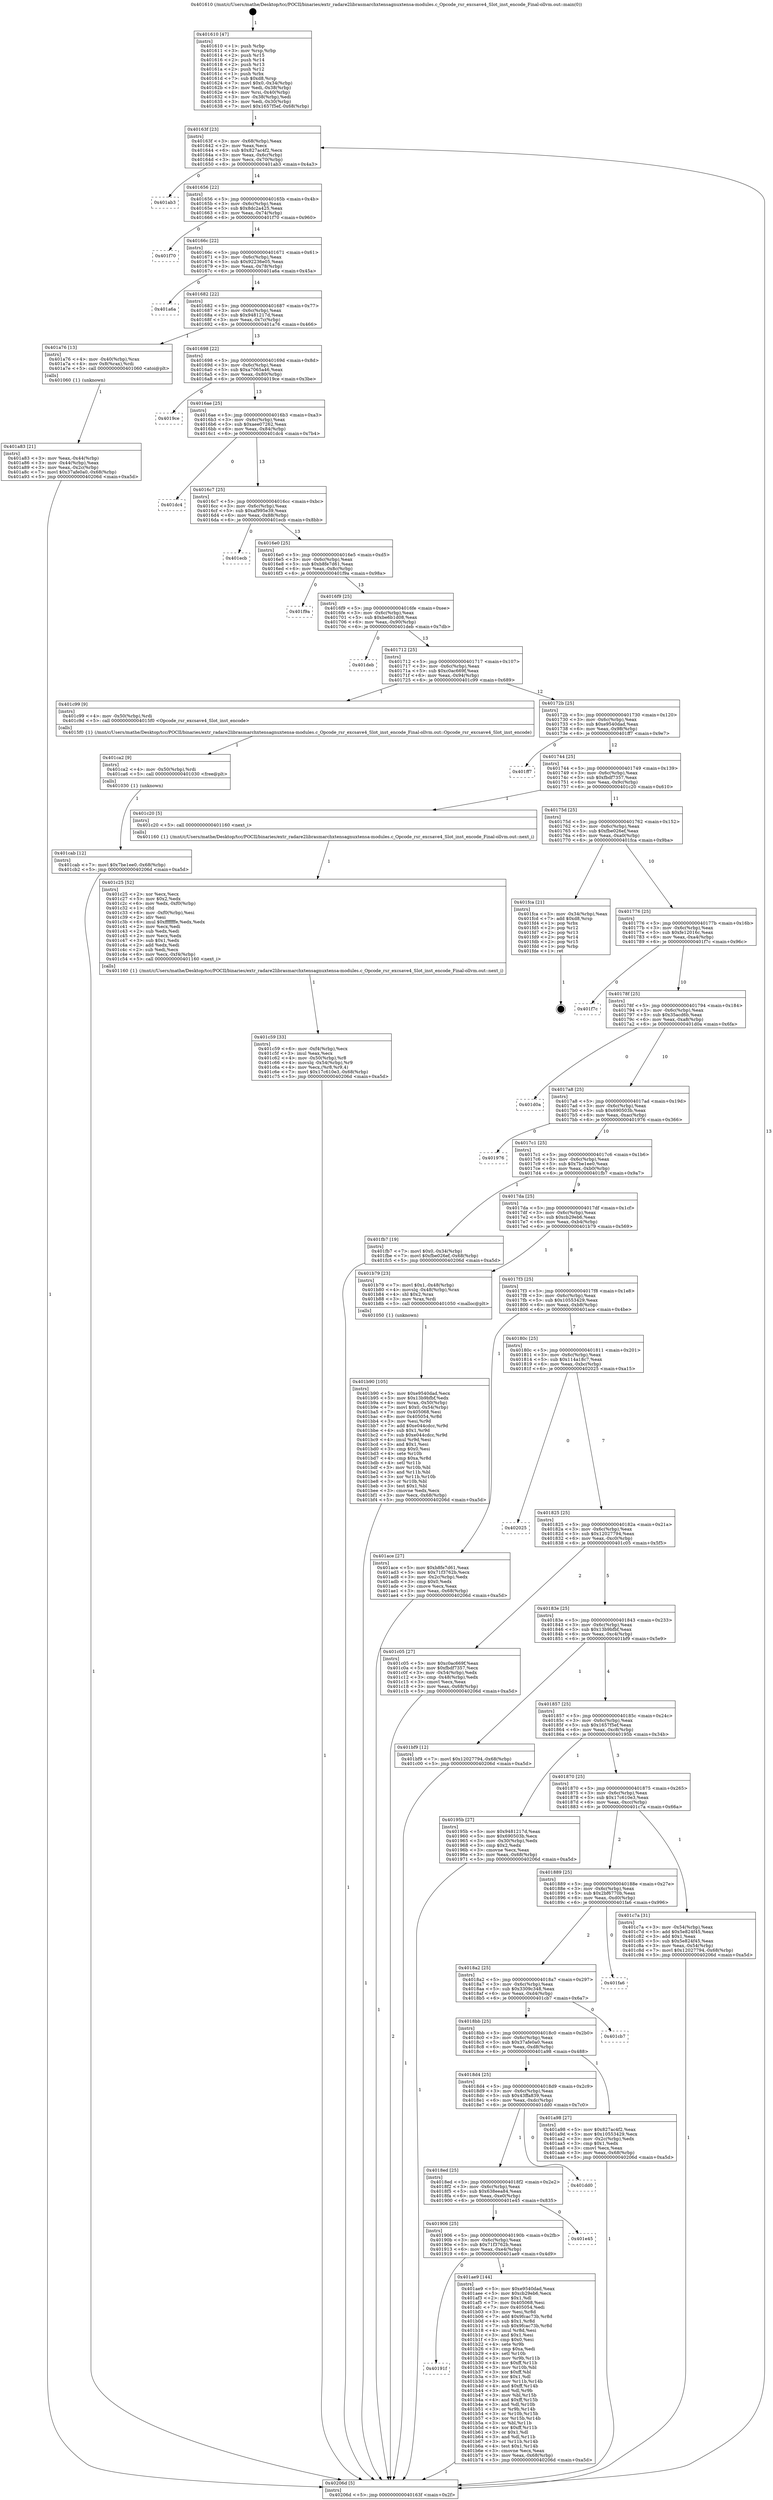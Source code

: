 digraph "0x401610" {
  label = "0x401610 (/mnt/c/Users/mathe/Desktop/tcc/POCII/binaries/extr_radare2librasmarchxtensagnuxtensa-modules.c_Opcode_rsr_excsave4_Slot_inst_encode_Final-ollvm.out::main(0))"
  labelloc = "t"
  node[shape=record]

  Entry [label="",width=0.3,height=0.3,shape=circle,fillcolor=black,style=filled]
  "0x40163f" [label="{
     0x40163f [23]\l
     | [instrs]\l
     &nbsp;&nbsp;0x40163f \<+3\>: mov -0x68(%rbp),%eax\l
     &nbsp;&nbsp;0x401642 \<+2\>: mov %eax,%ecx\l
     &nbsp;&nbsp;0x401644 \<+6\>: sub $0x827ac4f2,%ecx\l
     &nbsp;&nbsp;0x40164a \<+3\>: mov %eax,-0x6c(%rbp)\l
     &nbsp;&nbsp;0x40164d \<+3\>: mov %ecx,-0x70(%rbp)\l
     &nbsp;&nbsp;0x401650 \<+6\>: je 0000000000401ab3 \<main+0x4a3\>\l
  }"]
  "0x401ab3" [label="{
     0x401ab3\l
  }", style=dashed]
  "0x401656" [label="{
     0x401656 [22]\l
     | [instrs]\l
     &nbsp;&nbsp;0x401656 \<+5\>: jmp 000000000040165b \<main+0x4b\>\l
     &nbsp;&nbsp;0x40165b \<+3\>: mov -0x6c(%rbp),%eax\l
     &nbsp;&nbsp;0x40165e \<+5\>: sub $0x8dc2a425,%eax\l
     &nbsp;&nbsp;0x401663 \<+3\>: mov %eax,-0x74(%rbp)\l
     &nbsp;&nbsp;0x401666 \<+6\>: je 0000000000401f70 \<main+0x960\>\l
  }"]
  Exit [label="",width=0.3,height=0.3,shape=circle,fillcolor=black,style=filled,peripheries=2]
  "0x401f70" [label="{
     0x401f70\l
  }", style=dashed]
  "0x40166c" [label="{
     0x40166c [22]\l
     | [instrs]\l
     &nbsp;&nbsp;0x40166c \<+5\>: jmp 0000000000401671 \<main+0x61\>\l
     &nbsp;&nbsp;0x401671 \<+3\>: mov -0x6c(%rbp),%eax\l
     &nbsp;&nbsp;0x401674 \<+5\>: sub $0x92236e05,%eax\l
     &nbsp;&nbsp;0x401679 \<+3\>: mov %eax,-0x78(%rbp)\l
     &nbsp;&nbsp;0x40167c \<+6\>: je 0000000000401a6a \<main+0x45a\>\l
  }"]
  "0x401cab" [label="{
     0x401cab [12]\l
     | [instrs]\l
     &nbsp;&nbsp;0x401cab \<+7\>: movl $0x7be1ee0,-0x68(%rbp)\l
     &nbsp;&nbsp;0x401cb2 \<+5\>: jmp 000000000040206d \<main+0xa5d\>\l
  }"]
  "0x401a6a" [label="{
     0x401a6a\l
  }", style=dashed]
  "0x401682" [label="{
     0x401682 [22]\l
     | [instrs]\l
     &nbsp;&nbsp;0x401682 \<+5\>: jmp 0000000000401687 \<main+0x77\>\l
     &nbsp;&nbsp;0x401687 \<+3\>: mov -0x6c(%rbp),%eax\l
     &nbsp;&nbsp;0x40168a \<+5\>: sub $0x9481217d,%eax\l
     &nbsp;&nbsp;0x40168f \<+3\>: mov %eax,-0x7c(%rbp)\l
     &nbsp;&nbsp;0x401692 \<+6\>: je 0000000000401a76 \<main+0x466\>\l
  }"]
  "0x401ca2" [label="{
     0x401ca2 [9]\l
     | [instrs]\l
     &nbsp;&nbsp;0x401ca2 \<+4\>: mov -0x50(%rbp),%rdi\l
     &nbsp;&nbsp;0x401ca6 \<+5\>: call 0000000000401030 \<free@plt\>\l
     | [calls]\l
     &nbsp;&nbsp;0x401030 \{1\} (unknown)\l
  }"]
  "0x401a76" [label="{
     0x401a76 [13]\l
     | [instrs]\l
     &nbsp;&nbsp;0x401a76 \<+4\>: mov -0x40(%rbp),%rax\l
     &nbsp;&nbsp;0x401a7a \<+4\>: mov 0x8(%rax),%rdi\l
     &nbsp;&nbsp;0x401a7e \<+5\>: call 0000000000401060 \<atoi@plt\>\l
     | [calls]\l
     &nbsp;&nbsp;0x401060 \{1\} (unknown)\l
  }"]
  "0x401698" [label="{
     0x401698 [22]\l
     | [instrs]\l
     &nbsp;&nbsp;0x401698 \<+5\>: jmp 000000000040169d \<main+0x8d\>\l
     &nbsp;&nbsp;0x40169d \<+3\>: mov -0x6c(%rbp),%eax\l
     &nbsp;&nbsp;0x4016a0 \<+5\>: sub $0xa7065a46,%eax\l
     &nbsp;&nbsp;0x4016a5 \<+3\>: mov %eax,-0x80(%rbp)\l
     &nbsp;&nbsp;0x4016a8 \<+6\>: je 00000000004019ce \<main+0x3be\>\l
  }"]
  "0x401c59" [label="{
     0x401c59 [33]\l
     | [instrs]\l
     &nbsp;&nbsp;0x401c59 \<+6\>: mov -0xf4(%rbp),%ecx\l
     &nbsp;&nbsp;0x401c5f \<+3\>: imul %eax,%ecx\l
     &nbsp;&nbsp;0x401c62 \<+4\>: mov -0x50(%rbp),%r8\l
     &nbsp;&nbsp;0x401c66 \<+4\>: movslq -0x54(%rbp),%r9\l
     &nbsp;&nbsp;0x401c6a \<+4\>: mov %ecx,(%r8,%r9,4)\l
     &nbsp;&nbsp;0x401c6e \<+7\>: movl $0x17c610e3,-0x68(%rbp)\l
     &nbsp;&nbsp;0x401c75 \<+5\>: jmp 000000000040206d \<main+0xa5d\>\l
  }"]
  "0x4019ce" [label="{
     0x4019ce\l
  }", style=dashed]
  "0x4016ae" [label="{
     0x4016ae [25]\l
     | [instrs]\l
     &nbsp;&nbsp;0x4016ae \<+5\>: jmp 00000000004016b3 \<main+0xa3\>\l
     &nbsp;&nbsp;0x4016b3 \<+3\>: mov -0x6c(%rbp),%eax\l
     &nbsp;&nbsp;0x4016b6 \<+5\>: sub $0xaee07262,%eax\l
     &nbsp;&nbsp;0x4016bb \<+6\>: mov %eax,-0x84(%rbp)\l
     &nbsp;&nbsp;0x4016c1 \<+6\>: je 0000000000401dc4 \<main+0x7b4\>\l
  }"]
  "0x401c25" [label="{
     0x401c25 [52]\l
     | [instrs]\l
     &nbsp;&nbsp;0x401c25 \<+2\>: xor %ecx,%ecx\l
     &nbsp;&nbsp;0x401c27 \<+5\>: mov $0x2,%edx\l
     &nbsp;&nbsp;0x401c2c \<+6\>: mov %edx,-0xf0(%rbp)\l
     &nbsp;&nbsp;0x401c32 \<+1\>: cltd\l
     &nbsp;&nbsp;0x401c33 \<+6\>: mov -0xf0(%rbp),%esi\l
     &nbsp;&nbsp;0x401c39 \<+2\>: idiv %esi\l
     &nbsp;&nbsp;0x401c3b \<+6\>: imul $0xfffffffe,%edx,%edx\l
     &nbsp;&nbsp;0x401c41 \<+2\>: mov %ecx,%edi\l
     &nbsp;&nbsp;0x401c43 \<+2\>: sub %edx,%edi\l
     &nbsp;&nbsp;0x401c45 \<+2\>: mov %ecx,%edx\l
     &nbsp;&nbsp;0x401c47 \<+3\>: sub $0x1,%edx\l
     &nbsp;&nbsp;0x401c4a \<+2\>: add %edx,%edi\l
     &nbsp;&nbsp;0x401c4c \<+2\>: sub %edi,%ecx\l
     &nbsp;&nbsp;0x401c4e \<+6\>: mov %ecx,-0xf4(%rbp)\l
     &nbsp;&nbsp;0x401c54 \<+5\>: call 0000000000401160 \<next_i\>\l
     | [calls]\l
     &nbsp;&nbsp;0x401160 \{1\} (/mnt/c/Users/mathe/Desktop/tcc/POCII/binaries/extr_radare2librasmarchxtensagnuxtensa-modules.c_Opcode_rsr_excsave4_Slot_inst_encode_Final-ollvm.out::next_i)\l
  }"]
  "0x401dc4" [label="{
     0x401dc4\l
  }", style=dashed]
  "0x4016c7" [label="{
     0x4016c7 [25]\l
     | [instrs]\l
     &nbsp;&nbsp;0x4016c7 \<+5\>: jmp 00000000004016cc \<main+0xbc\>\l
     &nbsp;&nbsp;0x4016cc \<+3\>: mov -0x6c(%rbp),%eax\l
     &nbsp;&nbsp;0x4016cf \<+5\>: sub $0xaf995e39,%eax\l
     &nbsp;&nbsp;0x4016d4 \<+6\>: mov %eax,-0x88(%rbp)\l
     &nbsp;&nbsp;0x4016da \<+6\>: je 0000000000401ecb \<main+0x8bb\>\l
  }"]
  "0x401b90" [label="{
     0x401b90 [105]\l
     | [instrs]\l
     &nbsp;&nbsp;0x401b90 \<+5\>: mov $0xe9540dad,%ecx\l
     &nbsp;&nbsp;0x401b95 \<+5\>: mov $0x13b9bfbf,%edx\l
     &nbsp;&nbsp;0x401b9a \<+4\>: mov %rax,-0x50(%rbp)\l
     &nbsp;&nbsp;0x401b9e \<+7\>: movl $0x0,-0x54(%rbp)\l
     &nbsp;&nbsp;0x401ba5 \<+7\>: mov 0x405068,%esi\l
     &nbsp;&nbsp;0x401bac \<+8\>: mov 0x405054,%r8d\l
     &nbsp;&nbsp;0x401bb4 \<+3\>: mov %esi,%r9d\l
     &nbsp;&nbsp;0x401bb7 \<+7\>: add $0xe044cdcc,%r9d\l
     &nbsp;&nbsp;0x401bbe \<+4\>: sub $0x1,%r9d\l
     &nbsp;&nbsp;0x401bc2 \<+7\>: sub $0xe044cdcc,%r9d\l
     &nbsp;&nbsp;0x401bc9 \<+4\>: imul %r9d,%esi\l
     &nbsp;&nbsp;0x401bcd \<+3\>: and $0x1,%esi\l
     &nbsp;&nbsp;0x401bd0 \<+3\>: cmp $0x0,%esi\l
     &nbsp;&nbsp;0x401bd3 \<+4\>: sete %r10b\l
     &nbsp;&nbsp;0x401bd7 \<+4\>: cmp $0xa,%r8d\l
     &nbsp;&nbsp;0x401bdb \<+4\>: setl %r11b\l
     &nbsp;&nbsp;0x401bdf \<+3\>: mov %r10b,%bl\l
     &nbsp;&nbsp;0x401be2 \<+3\>: and %r11b,%bl\l
     &nbsp;&nbsp;0x401be5 \<+3\>: xor %r11b,%r10b\l
     &nbsp;&nbsp;0x401be8 \<+3\>: or %r10b,%bl\l
     &nbsp;&nbsp;0x401beb \<+3\>: test $0x1,%bl\l
     &nbsp;&nbsp;0x401bee \<+3\>: cmovne %edx,%ecx\l
     &nbsp;&nbsp;0x401bf1 \<+3\>: mov %ecx,-0x68(%rbp)\l
     &nbsp;&nbsp;0x401bf4 \<+5\>: jmp 000000000040206d \<main+0xa5d\>\l
  }"]
  "0x401ecb" [label="{
     0x401ecb\l
  }", style=dashed]
  "0x4016e0" [label="{
     0x4016e0 [25]\l
     | [instrs]\l
     &nbsp;&nbsp;0x4016e0 \<+5\>: jmp 00000000004016e5 \<main+0xd5\>\l
     &nbsp;&nbsp;0x4016e5 \<+3\>: mov -0x6c(%rbp),%eax\l
     &nbsp;&nbsp;0x4016e8 \<+5\>: sub $0xb8fe7d61,%eax\l
     &nbsp;&nbsp;0x4016ed \<+6\>: mov %eax,-0x8c(%rbp)\l
     &nbsp;&nbsp;0x4016f3 \<+6\>: je 0000000000401f9a \<main+0x98a\>\l
  }"]
  "0x40191f" [label="{
     0x40191f\l
  }", style=dashed]
  "0x401f9a" [label="{
     0x401f9a\l
  }", style=dashed]
  "0x4016f9" [label="{
     0x4016f9 [25]\l
     | [instrs]\l
     &nbsp;&nbsp;0x4016f9 \<+5\>: jmp 00000000004016fe \<main+0xee\>\l
     &nbsp;&nbsp;0x4016fe \<+3\>: mov -0x6c(%rbp),%eax\l
     &nbsp;&nbsp;0x401701 \<+5\>: sub $0xbe6b1d08,%eax\l
     &nbsp;&nbsp;0x401706 \<+6\>: mov %eax,-0x90(%rbp)\l
     &nbsp;&nbsp;0x40170c \<+6\>: je 0000000000401deb \<main+0x7db\>\l
  }"]
  "0x401ae9" [label="{
     0x401ae9 [144]\l
     | [instrs]\l
     &nbsp;&nbsp;0x401ae9 \<+5\>: mov $0xe9540dad,%eax\l
     &nbsp;&nbsp;0x401aee \<+5\>: mov $0xcb29eb6,%ecx\l
     &nbsp;&nbsp;0x401af3 \<+2\>: mov $0x1,%dl\l
     &nbsp;&nbsp;0x401af5 \<+7\>: mov 0x405068,%esi\l
     &nbsp;&nbsp;0x401afc \<+7\>: mov 0x405054,%edi\l
     &nbsp;&nbsp;0x401b03 \<+3\>: mov %esi,%r8d\l
     &nbsp;&nbsp;0x401b06 \<+7\>: add $0x9fcac73b,%r8d\l
     &nbsp;&nbsp;0x401b0d \<+4\>: sub $0x1,%r8d\l
     &nbsp;&nbsp;0x401b11 \<+7\>: sub $0x9fcac73b,%r8d\l
     &nbsp;&nbsp;0x401b18 \<+4\>: imul %r8d,%esi\l
     &nbsp;&nbsp;0x401b1c \<+3\>: and $0x1,%esi\l
     &nbsp;&nbsp;0x401b1f \<+3\>: cmp $0x0,%esi\l
     &nbsp;&nbsp;0x401b22 \<+4\>: sete %r9b\l
     &nbsp;&nbsp;0x401b26 \<+3\>: cmp $0xa,%edi\l
     &nbsp;&nbsp;0x401b29 \<+4\>: setl %r10b\l
     &nbsp;&nbsp;0x401b2d \<+3\>: mov %r9b,%r11b\l
     &nbsp;&nbsp;0x401b30 \<+4\>: xor $0xff,%r11b\l
     &nbsp;&nbsp;0x401b34 \<+3\>: mov %r10b,%bl\l
     &nbsp;&nbsp;0x401b37 \<+3\>: xor $0xff,%bl\l
     &nbsp;&nbsp;0x401b3a \<+3\>: xor $0x1,%dl\l
     &nbsp;&nbsp;0x401b3d \<+3\>: mov %r11b,%r14b\l
     &nbsp;&nbsp;0x401b40 \<+4\>: and $0xff,%r14b\l
     &nbsp;&nbsp;0x401b44 \<+3\>: and %dl,%r9b\l
     &nbsp;&nbsp;0x401b47 \<+3\>: mov %bl,%r15b\l
     &nbsp;&nbsp;0x401b4a \<+4\>: and $0xff,%r15b\l
     &nbsp;&nbsp;0x401b4e \<+3\>: and %dl,%r10b\l
     &nbsp;&nbsp;0x401b51 \<+3\>: or %r9b,%r14b\l
     &nbsp;&nbsp;0x401b54 \<+3\>: or %r10b,%r15b\l
     &nbsp;&nbsp;0x401b57 \<+3\>: xor %r15b,%r14b\l
     &nbsp;&nbsp;0x401b5a \<+3\>: or %bl,%r11b\l
     &nbsp;&nbsp;0x401b5d \<+4\>: xor $0xff,%r11b\l
     &nbsp;&nbsp;0x401b61 \<+3\>: or $0x1,%dl\l
     &nbsp;&nbsp;0x401b64 \<+3\>: and %dl,%r11b\l
     &nbsp;&nbsp;0x401b67 \<+3\>: or %r11b,%r14b\l
     &nbsp;&nbsp;0x401b6a \<+4\>: test $0x1,%r14b\l
     &nbsp;&nbsp;0x401b6e \<+3\>: cmovne %ecx,%eax\l
     &nbsp;&nbsp;0x401b71 \<+3\>: mov %eax,-0x68(%rbp)\l
     &nbsp;&nbsp;0x401b74 \<+5\>: jmp 000000000040206d \<main+0xa5d\>\l
  }"]
  "0x401deb" [label="{
     0x401deb\l
  }", style=dashed]
  "0x401712" [label="{
     0x401712 [25]\l
     | [instrs]\l
     &nbsp;&nbsp;0x401712 \<+5\>: jmp 0000000000401717 \<main+0x107\>\l
     &nbsp;&nbsp;0x401717 \<+3\>: mov -0x6c(%rbp),%eax\l
     &nbsp;&nbsp;0x40171a \<+5\>: sub $0xc0ac669f,%eax\l
     &nbsp;&nbsp;0x40171f \<+6\>: mov %eax,-0x94(%rbp)\l
     &nbsp;&nbsp;0x401725 \<+6\>: je 0000000000401c99 \<main+0x689\>\l
  }"]
  "0x401906" [label="{
     0x401906 [25]\l
     | [instrs]\l
     &nbsp;&nbsp;0x401906 \<+5\>: jmp 000000000040190b \<main+0x2fb\>\l
     &nbsp;&nbsp;0x40190b \<+3\>: mov -0x6c(%rbp),%eax\l
     &nbsp;&nbsp;0x40190e \<+5\>: sub $0x71f3762b,%eax\l
     &nbsp;&nbsp;0x401913 \<+6\>: mov %eax,-0xe4(%rbp)\l
     &nbsp;&nbsp;0x401919 \<+6\>: je 0000000000401ae9 \<main+0x4d9\>\l
  }"]
  "0x401c99" [label="{
     0x401c99 [9]\l
     | [instrs]\l
     &nbsp;&nbsp;0x401c99 \<+4\>: mov -0x50(%rbp),%rdi\l
     &nbsp;&nbsp;0x401c9d \<+5\>: call 00000000004015f0 \<Opcode_rsr_excsave4_Slot_inst_encode\>\l
     | [calls]\l
     &nbsp;&nbsp;0x4015f0 \{1\} (/mnt/c/Users/mathe/Desktop/tcc/POCII/binaries/extr_radare2librasmarchxtensagnuxtensa-modules.c_Opcode_rsr_excsave4_Slot_inst_encode_Final-ollvm.out::Opcode_rsr_excsave4_Slot_inst_encode)\l
  }"]
  "0x40172b" [label="{
     0x40172b [25]\l
     | [instrs]\l
     &nbsp;&nbsp;0x40172b \<+5\>: jmp 0000000000401730 \<main+0x120\>\l
     &nbsp;&nbsp;0x401730 \<+3\>: mov -0x6c(%rbp),%eax\l
     &nbsp;&nbsp;0x401733 \<+5\>: sub $0xe9540dad,%eax\l
     &nbsp;&nbsp;0x401738 \<+6\>: mov %eax,-0x98(%rbp)\l
     &nbsp;&nbsp;0x40173e \<+6\>: je 0000000000401ff7 \<main+0x9e7\>\l
  }"]
  "0x401e45" [label="{
     0x401e45\l
  }", style=dashed]
  "0x401ff7" [label="{
     0x401ff7\l
  }", style=dashed]
  "0x401744" [label="{
     0x401744 [25]\l
     | [instrs]\l
     &nbsp;&nbsp;0x401744 \<+5\>: jmp 0000000000401749 \<main+0x139\>\l
     &nbsp;&nbsp;0x401749 \<+3\>: mov -0x6c(%rbp),%eax\l
     &nbsp;&nbsp;0x40174c \<+5\>: sub $0xfbdf7357,%eax\l
     &nbsp;&nbsp;0x401751 \<+6\>: mov %eax,-0x9c(%rbp)\l
     &nbsp;&nbsp;0x401757 \<+6\>: je 0000000000401c20 \<main+0x610\>\l
  }"]
  "0x4018ed" [label="{
     0x4018ed [25]\l
     | [instrs]\l
     &nbsp;&nbsp;0x4018ed \<+5\>: jmp 00000000004018f2 \<main+0x2e2\>\l
     &nbsp;&nbsp;0x4018f2 \<+3\>: mov -0x6c(%rbp),%eax\l
     &nbsp;&nbsp;0x4018f5 \<+5\>: sub $0x638eea84,%eax\l
     &nbsp;&nbsp;0x4018fa \<+6\>: mov %eax,-0xe0(%rbp)\l
     &nbsp;&nbsp;0x401900 \<+6\>: je 0000000000401e45 \<main+0x835\>\l
  }"]
  "0x401c20" [label="{
     0x401c20 [5]\l
     | [instrs]\l
     &nbsp;&nbsp;0x401c20 \<+5\>: call 0000000000401160 \<next_i\>\l
     | [calls]\l
     &nbsp;&nbsp;0x401160 \{1\} (/mnt/c/Users/mathe/Desktop/tcc/POCII/binaries/extr_radare2librasmarchxtensagnuxtensa-modules.c_Opcode_rsr_excsave4_Slot_inst_encode_Final-ollvm.out::next_i)\l
  }"]
  "0x40175d" [label="{
     0x40175d [25]\l
     | [instrs]\l
     &nbsp;&nbsp;0x40175d \<+5\>: jmp 0000000000401762 \<main+0x152\>\l
     &nbsp;&nbsp;0x401762 \<+3\>: mov -0x6c(%rbp),%eax\l
     &nbsp;&nbsp;0x401765 \<+5\>: sub $0xfbe026ef,%eax\l
     &nbsp;&nbsp;0x40176a \<+6\>: mov %eax,-0xa0(%rbp)\l
     &nbsp;&nbsp;0x401770 \<+6\>: je 0000000000401fca \<main+0x9ba\>\l
  }"]
  "0x401dd0" [label="{
     0x401dd0\l
  }", style=dashed]
  "0x401fca" [label="{
     0x401fca [21]\l
     | [instrs]\l
     &nbsp;&nbsp;0x401fca \<+3\>: mov -0x34(%rbp),%eax\l
     &nbsp;&nbsp;0x401fcd \<+7\>: add $0xd8,%rsp\l
     &nbsp;&nbsp;0x401fd4 \<+1\>: pop %rbx\l
     &nbsp;&nbsp;0x401fd5 \<+2\>: pop %r12\l
     &nbsp;&nbsp;0x401fd7 \<+2\>: pop %r13\l
     &nbsp;&nbsp;0x401fd9 \<+2\>: pop %r14\l
     &nbsp;&nbsp;0x401fdb \<+2\>: pop %r15\l
     &nbsp;&nbsp;0x401fdd \<+1\>: pop %rbp\l
     &nbsp;&nbsp;0x401fde \<+1\>: ret\l
  }"]
  "0x401776" [label="{
     0x401776 [25]\l
     | [instrs]\l
     &nbsp;&nbsp;0x401776 \<+5\>: jmp 000000000040177b \<main+0x16b\>\l
     &nbsp;&nbsp;0x40177b \<+3\>: mov -0x6c(%rbp),%eax\l
     &nbsp;&nbsp;0x40177e \<+5\>: sub $0xfe12016c,%eax\l
     &nbsp;&nbsp;0x401783 \<+6\>: mov %eax,-0xa4(%rbp)\l
     &nbsp;&nbsp;0x401789 \<+6\>: je 0000000000401f7c \<main+0x96c\>\l
  }"]
  "0x4018d4" [label="{
     0x4018d4 [25]\l
     | [instrs]\l
     &nbsp;&nbsp;0x4018d4 \<+5\>: jmp 00000000004018d9 \<main+0x2c9\>\l
     &nbsp;&nbsp;0x4018d9 \<+3\>: mov -0x6c(%rbp),%eax\l
     &nbsp;&nbsp;0x4018dc \<+5\>: sub $0x43ffa839,%eax\l
     &nbsp;&nbsp;0x4018e1 \<+6\>: mov %eax,-0xdc(%rbp)\l
     &nbsp;&nbsp;0x4018e7 \<+6\>: je 0000000000401dd0 \<main+0x7c0\>\l
  }"]
  "0x401f7c" [label="{
     0x401f7c\l
  }", style=dashed]
  "0x40178f" [label="{
     0x40178f [25]\l
     | [instrs]\l
     &nbsp;&nbsp;0x40178f \<+5\>: jmp 0000000000401794 \<main+0x184\>\l
     &nbsp;&nbsp;0x401794 \<+3\>: mov -0x6c(%rbp),%eax\l
     &nbsp;&nbsp;0x401797 \<+5\>: sub $0x35acd6b,%eax\l
     &nbsp;&nbsp;0x40179c \<+6\>: mov %eax,-0xa8(%rbp)\l
     &nbsp;&nbsp;0x4017a2 \<+6\>: je 0000000000401d0a \<main+0x6fa\>\l
  }"]
  "0x401a98" [label="{
     0x401a98 [27]\l
     | [instrs]\l
     &nbsp;&nbsp;0x401a98 \<+5\>: mov $0x827ac4f2,%eax\l
     &nbsp;&nbsp;0x401a9d \<+5\>: mov $0x10553429,%ecx\l
     &nbsp;&nbsp;0x401aa2 \<+3\>: mov -0x2c(%rbp),%edx\l
     &nbsp;&nbsp;0x401aa5 \<+3\>: cmp $0x1,%edx\l
     &nbsp;&nbsp;0x401aa8 \<+3\>: cmovl %ecx,%eax\l
     &nbsp;&nbsp;0x401aab \<+3\>: mov %eax,-0x68(%rbp)\l
     &nbsp;&nbsp;0x401aae \<+5\>: jmp 000000000040206d \<main+0xa5d\>\l
  }"]
  "0x401d0a" [label="{
     0x401d0a\l
  }", style=dashed]
  "0x4017a8" [label="{
     0x4017a8 [25]\l
     | [instrs]\l
     &nbsp;&nbsp;0x4017a8 \<+5\>: jmp 00000000004017ad \<main+0x19d\>\l
     &nbsp;&nbsp;0x4017ad \<+3\>: mov -0x6c(%rbp),%eax\l
     &nbsp;&nbsp;0x4017b0 \<+5\>: sub $0x690503b,%eax\l
     &nbsp;&nbsp;0x4017b5 \<+6\>: mov %eax,-0xac(%rbp)\l
     &nbsp;&nbsp;0x4017bb \<+6\>: je 0000000000401976 \<main+0x366\>\l
  }"]
  "0x4018bb" [label="{
     0x4018bb [25]\l
     | [instrs]\l
     &nbsp;&nbsp;0x4018bb \<+5\>: jmp 00000000004018c0 \<main+0x2b0\>\l
     &nbsp;&nbsp;0x4018c0 \<+3\>: mov -0x6c(%rbp),%eax\l
     &nbsp;&nbsp;0x4018c3 \<+5\>: sub $0x37afe0a0,%eax\l
     &nbsp;&nbsp;0x4018c8 \<+6\>: mov %eax,-0xd8(%rbp)\l
     &nbsp;&nbsp;0x4018ce \<+6\>: je 0000000000401a98 \<main+0x488\>\l
  }"]
  "0x401976" [label="{
     0x401976\l
  }", style=dashed]
  "0x4017c1" [label="{
     0x4017c1 [25]\l
     | [instrs]\l
     &nbsp;&nbsp;0x4017c1 \<+5\>: jmp 00000000004017c6 \<main+0x1b6\>\l
     &nbsp;&nbsp;0x4017c6 \<+3\>: mov -0x6c(%rbp),%eax\l
     &nbsp;&nbsp;0x4017c9 \<+5\>: sub $0x7be1ee0,%eax\l
     &nbsp;&nbsp;0x4017ce \<+6\>: mov %eax,-0xb0(%rbp)\l
     &nbsp;&nbsp;0x4017d4 \<+6\>: je 0000000000401fb7 \<main+0x9a7\>\l
  }"]
  "0x401cb7" [label="{
     0x401cb7\l
  }", style=dashed]
  "0x401fb7" [label="{
     0x401fb7 [19]\l
     | [instrs]\l
     &nbsp;&nbsp;0x401fb7 \<+7\>: movl $0x0,-0x34(%rbp)\l
     &nbsp;&nbsp;0x401fbe \<+7\>: movl $0xfbe026ef,-0x68(%rbp)\l
     &nbsp;&nbsp;0x401fc5 \<+5\>: jmp 000000000040206d \<main+0xa5d\>\l
  }"]
  "0x4017da" [label="{
     0x4017da [25]\l
     | [instrs]\l
     &nbsp;&nbsp;0x4017da \<+5\>: jmp 00000000004017df \<main+0x1cf\>\l
     &nbsp;&nbsp;0x4017df \<+3\>: mov -0x6c(%rbp),%eax\l
     &nbsp;&nbsp;0x4017e2 \<+5\>: sub $0xcb29eb6,%eax\l
     &nbsp;&nbsp;0x4017e7 \<+6\>: mov %eax,-0xb4(%rbp)\l
     &nbsp;&nbsp;0x4017ed \<+6\>: je 0000000000401b79 \<main+0x569\>\l
  }"]
  "0x4018a2" [label="{
     0x4018a2 [25]\l
     | [instrs]\l
     &nbsp;&nbsp;0x4018a2 \<+5\>: jmp 00000000004018a7 \<main+0x297\>\l
     &nbsp;&nbsp;0x4018a7 \<+3\>: mov -0x6c(%rbp),%eax\l
     &nbsp;&nbsp;0x4018aa \<+5\>: sub $0x3309c348,%eax\l
     &nbsp;&nbsp;0x4018af \<+6\>: mov %eax,-0xd4(%rbp)\l
     &nbsp;&nbsp;0x4018b5 \<+6\>: je 0000000000401cb7 \<main+0x6a7\>\l
  }"]
  "0x401b79" [label="{
     0x401b79 [23]\l
     | [instrs]\l
     &nbsp;&nbsp;0x401b79 \<+7\>: movl $0x1,-0x48(%rbp)\l
     &nbsp;&nbsp;0x401b80 \<+4\>: movslq -0x48(%rbp),%rax\l
     &nbsp;&nbsp;0x401b84 \<+4\>: shl $0x2,%rax\l
     &nbsp;&nbsp;0x401b88 \<+3\>: mov %rax,%rdi\l
     &nbsp;&nbsp;0x401b8b \<+5\>: call 0000000000401050 \<malloc@plt\>\l
     | [calls]\l
     &nbsp;&nbsp;0x401050 \{1\} (unknown)\l
  }"]
  "0x4017f3" [label="{
     0x4017f3 [25]\l
     | [instrs]\l
     &nbsp;&nbsp;0x4017f3 \<+5\>: jmp 00000000004017f8 \<main+0x1e8\>\l
     &nbsp;&nbsp;0x4017f8 \<+3\>: mov -0x6c(%rbp),%eax\l
     &nbsp;&nbsp;0x4017fb \<+5\>: sub $0x10553429,%eax\l
     &nbsp;&nbsp;0x401800 \<+6\>: mov %eax,-0xb8(%rbp)\l
     &nbsp;&nbsp;0x401806 \<+6\>: je 0000000000401ace \<main+0x4be\>\l
  }"]
  "0x401fa6" [label="{
     0x401fa6\l
  }", style=dashed]
  "0x401ace" [label="{
     0x401ace [27]\l
     | [instrs]\l
     &nbsp;&nbsp;0x401ace \<+5\>: mov $0xb8fe7d61,%eax\l
     &nbsp;&nbsp;0x401ad3 \<+5\>: mov $0x71f3762b,%ecx\l
     &nbsp;&nbsp;0x401ad8 \<+3\>: mov -0x2c(%rbp),%edx\l
     &nbsp;&nbsp;0x401adb \<+3\>: cmp $0x0,%edx\l
     &nbsp;&nbsp;0x401ade \<+3\>: cmove %ecx,%eax\l
     &nbsp;&nbsp;0x401ae1 \<+3\>: mov %eax,-0x68(%rbp)\l
     &nbsp;&nbsp;0x401ae4 \<+5\>: jmp 000000000040206d \<main+0xa5d\>\l
  }"]
  "0x40180c" [label="{
     0x40180c [25]\l
     | [instrs]\l
     &nbsp;&nbsp;0x40180c \<+5\>: jmp 0000000000401811 \<main+0x201\>\l
     &nbsp;&nbsp;0x401811 \<+3\>: mov -0x6c(%rbp),%eax\l
     &nbsp;&nbsp;0x401814 \<+5\>: sub $0x114a18c7,%eax\l
     &nbsp;&nbsp;0x401819 \<+6\>: mov %eax,-0xbc(%rbp)\l
     &nbsp;&nbsp;0x40181f \<+6\>: je 0000000000402025 \<main+0xa15\>\l
  }"]
  "0x401889" [label="{
     0x401889 [25]\l
     | [instrs]\l
     &nbsp;&nbsp;0x401889 \<+5\>: jmp 000000000040188e \<main+0x27e\>\l
     &nbsp;&nbsp;0x40188e \<+3\>: mov -0x6c(%rbp),%eax\l
     &nbsp;&nbsp;0x401891 \<+5\>: sub $0x2bf6770b,%eax\l
     &nbsp;&nbsp;0x401896 \<+6\>: mov %eax,-0xd0(%rbp)\l
     &nbsp;&nbsp;0x40189c \<+6\>: je 0000000000401fa6 \<main+0x996\>\l
  }"]
  "0x402025" [label="{
     0x402025\l
  }", style=dashed]
  "0x401825" [label="{
     0x401825 [25]\l
     | [instrs]\l
     &nbsp;&nbsp;0x401825 \<+5\>: jmp 000000000040182a \<main+0x21a\>\l
     &nbsp;&nbsp;0x40182a \<+3\>: mov -0x6c(%rbp),%eax\l
     &nbsp;&nbsp;0x40182d \<+5\>: sub $0x12027794,%eax\l
     &nbsp;&nbsp;0x401832 \<+6\>: mov %eax,-0xc0(%rbp)\l
     &nbsp;&nbsp;0x401838 \<+6\>: je 0000000000401c05 \<main+0x5f5\>\l
  }"]
  "0x401c7a" [label="{
     0x401c7a [31]\l
     | [instrs]\l
     &nbsp;&nbsp;0x401c7a \<+3\>: mov -0x54(%rbp),%eax\l
     &nbsp;&nbsp;0x401c7d \<+5\>: add $0x5e824f45,%eax\l
     &nbsp;&nbsp;0x401c82 \<+3\>: add $0x1,%eax\l
     &nbsp;&nbsp;0x401c85 \<+5\>: sub $0x5e824f45,%eax\l
     &nbsp;&nbsp;0x401c8a \<+3\>: mov %eax,-0x54(%rbp)\l
     &nbsp;&nbsp;0x401c8d \<+7\>: movl $0x12027794,-0x68(%rbp)\l
     &nbsp;&nbsp;0x401c94 \<+5\>: jmp 000000000040206d \<main+0xa5d\>\l
  }"]
  "0x401c05" [label="{
     0x401c05 [27]\l
     | [instrs]\l
     &nbsp;&nbsp;0x401c05 \<+5\>: mov $0xc0ac669f,%eax\l
     &nbsp;&nbsp;0x401c0a \<+5\>: mov $0xfbdf7357,%ecx\l
     &nbsp;&nbsp;0x401c0f \<+3\>: mov -0x54(%rbp),%edx\l
     &nbsp;&nbsp;0x401c12 \<+3\>: cmp -0x48(%rbp),%edx\l
     &nbsp;&nbsp;0x401c15 \<+3\>: cmovl %ecx,%eax\l
     &nbsp;&nbsp;0x401c18 \<+3\>: mov %eax,-0x68(%rbp)\l
     &nbsp;&nbsp;0x401c1b \<+5\>: jmp 000000000040206d \<main+0xa5d\>\l
  }"]
  "0x40183e" [label="{
     0x40183e [25]\l
     | [instrs]\l
     &nbsp;&nbsp;0x40183e \<+5\>: jmp 0000000000401843 \<main+0x233\>\l
     &nbsp;&nbsp;0x401843 \<+3\>: mov -0x6c(%rbp),%eax\l
     &nbsp;&nbsp;0x401846 \<+5\>: sub $0x13b9bfbf,%eax\l
     &nbsp;&nbsp;0x40184b \<+6\>: mov %eax,-0xc4(%rbp)\l
     &nbsp;&nbsp;0x401851 \<+6\>: je 0000000000401bf9 \<main+0x5e9\>\l
  }"]
  "0x401a83" [label="{
     0x401a83 [21]\l
     | [instrs]\l
     &nbsp;&nbsp;0x401a83 \<+3\>: mov %eax,-0x44(%rbp)\l
     &nbsp;&nbsp;0x401a86 \<+3\>: mov -0x44(%rbp),%eax\l
     &nbsp;&nbsp;0x401a89 \<+3\>: mov %eax,-0x2c(%rbp)\l
     &nbsp;&nbsp;0x401a8c \<+7\>: movl $0x37afe0a0,-0x68(%rbp)\l
     &nbsp;&nbsp;0x401a93 \<+5\>: jmp 000000000040206d \<main+0xa5d\>\l
  }"]
  "0x401bf9" [label="{
     0x401bf9 [12]\l
     | [instrs]\l
     &nbsp;&nbsp;0x401bf9 \<+7\>: movl $0x12027794,-0x68(%rbp)\l
     &nbsp;&nbsp;0x401c00 \<+5\>: jmp 000000000040206d \<main+0xa5d\>\l
  }"]
  "0x401857" [label="{
     0x401857 [25]\l
     | [instrs]\l
     &nbsp;&nbsp;0x401857 \<+5\>: jmp 000000000040185c \<main+0x24c\>\l
     &nbsp;&nbsp;0x40185c \<+3\>: mov -0x6c(%rbp),%eax\l
     &nbsp;&nbsp;0x40185f \<+5\>: sub $0x1657f5ef,%eax\l
     &nbsp;&nbsp;0x401864 \<+6\>: mov %eax,-0xc8(%rbp)\l
     &nbsp;&nbsp;0x40186a \<+6\>: je 000000000040195b \<main+0x34b\>\l
  }"]
  "0x401610" [label="{
     0x401610 [47]\l
     | [instrs]\l
     &nbsp;&nbsp;0x401610 \<+1\>: push %rbp\l
     &nbsp;&nbsp;0x401611 \<+3\>: mov %rsp,%rbp\l
     &nbsp;&nbsp;0x401614 \<+2\>: push %r15\l
     &nbsp;&nbsp;0x401616 \<+2\>: push %r14\l
     &nbsp;&nbsp;0x401618 \<+2\>: push %r13\l
     &nbsp;&nbsp;0x40161a \<+2\>: push %r12\l
     &nbsp;&nbsp;0x40161c \<+1\>: push %rbx\l
     &nbsp;&nbsp;0x40161d \<+7\>: sub $0xd8,%rsp\l
     &nbsp;&nbsp;0x401624 \<+7\>: movl $0x0,-0x34(%rbp)\l
     &nbsp;&nbsp;0x40162b \<+3\>: mov %edi,-0x38(%rbp)\l
     &nbsp;&nbsp;0x40162e \<+4\>: mov %rsi,-0x40(%rbp)\l
     &nbsp;&nbsp;0x401632 \<+3\>: mov -0x38(%rbp),%edi\l
     &nbsp;&nbsp;0x401635 \<+3\>: mov %edi,-0x30(%rbp)\l
     &nbsp;&nbsp;0x401638 \<+7\>: movl $0x1657f5ef,-0x68(%rbp)\l
  }"]
  "0x40195b" [label="{
     0x40195b [27]\l
     | [instrs]\l
     &nbsp;&nbsp;0x40195b \<+5\>: mov $0x9481217d,%eax\l
     &nbsp;&nbsp;0x401960 \<+5\>: mov $0x690503b,%ecx\l
     &nbsp;&nbsp;0x401965 \<+3\>: mov -0x30(%rbp),%edx\l
     &nbsp;&nbsp;0x401968 \<+3\>: cmp $0x2,%edx\l
     &nbsp;&nbsp;0x40196b \<+3\>: cmovne %ecx,%eax\l
     &nbsp;&nbsp;0x40196e \<+3\>: mov %eax,-0x68(%rbp)\l
     &nbsp;&nbsp;0x401971 \<+5\>: jmp 000000000040206d \<main+0xa5d\>\l
  }"]
  "0x401870" [label="{
     0x401870 [25]\l
     | [instrs]\l
     &nbsp;&nbsp;0x401870 \<+5\>: jmp 0000000000401875 \<main+0x265\>\l
     &nbsp;&nbsp;0x401875 \<+3\>: mov -0x6c(%rbp),%eax\l
     &nbsp;&nbsp;0x401878 \<+5\>: sub $0x17c610e3,%eax\l
     &nbsp;&nbsp;0x40187d \<+6\>: mov %eax,-0xcc(%rbp)\l
     &nbsp;&nbsp;0x401883 \<+6\>: je 0000000000401c7a \<main+0x66a\>\l
  }"]
  "0x40206d" [label="{
     0x40206d [5]\l
     | [instrs]\l
     &nbsp;&nbsp;0x40206d \<+5\>: jmp 000000000040163f \<main+0x2f\>\l
  }"]
  Entry -> "0x401610" [label=" 1"]
  "0x40163f" -> "0x401ab3" [label=" 0"]
  "0x40163f" -> "0x401656" [label=" 14"]
  "0x401fca" -> Exit [label=" 1"]
  "0x401656" -> "0x401f70" [label=" 0"]
  "0x401656" -> "0x40166c" [label=" 14"]
  "0x401fb7" -> "0x40206d" [label=" 1"]
  "0x40166c" -> "0x401a6a" [label=" 0"]
  "0x40166c" -> "0x401682" [label=" 14"]
  "0x401cab" -> "0x40206d" [label=" 1"]
  "0x401682" -> "0x401a76" [label=" 1"]
  "0x401682" -> "0x401698" [label=" 13"]
  "0x401ca2" -> "0x401cab" [label=" 1"]
  "0x401698" -> "0x4019ce" [label=" 0"]
  "0x401698" -> "0x4016ae" [label=" 13"]
  "0x401c99" -> "0x401ca2" [label=" 1"]
  "0x4016ae" -> "0x401dc4" [label=" 0"]
  "0x4016ae" -> "0x4016c7" [label=" 13"]
  "0x401c7a" -> "0x40206d" [label=" 1"]
  "0x4016c7" -> "0x401ecb" [label=" 0"]
  "0x4016c7" -> "0x4016e0" [label=" 13"]
  "0x401c59" -> "0x40206d" [label=" 1"]
  "0x4016e0" -> "0x401f9a" [label=" 0"]
  "0x4016e0" -> "0x4016f9" [label=" 13"]
  "0x401c25" -> "0x401c59" [label=" 1"]
  "0x4016f9" -> "0x401deb" [label=" 0"]
  "0x4016f9" -> "0x401712" [label=" 13"]
  "0x401c20" -> "0x401c25" [label=" 1"]
  "0x401712" -> "0x401c99" [label=" 1"]
  "0x401712" -> "0x40172b" [label=" 12"]
  "0x401bf9" -> "0x40206d" [label=" 1"]
  "0x40172b" -> "0x401ff7" [label=" 0"]
  "0x40172b" -> "0x401744" [label=" 12"]
  "0x401b90" -> "0x40206d" [label=" 1"]
  "0x401744" -> "0x401c20" [label=" 1"]
  "0x401744" -> "0x40175d" [label=" 11"]
  "0x401ae9" -> "0x40206d" [label=" 1"]
  "0x40175d" -> "0x401fca" [label=" 1"]
  "0x40175d" -> "0x401776" [label=" 10"]
  "0x401906" -> "0x40191f" [label=" 0"]
  "0x401776" -> "0x401f7c" [label=" 0"]
  "0x401776" -> "0x40178f" [label=" 10"]
  "0x401c05" -> "0x40206d" [label=" 2"]
  "0x40178f" -> "0x401d0a" [label=" 0"]
  "0x40178f" -> "0x4017a8" [label=" 10"]
  "0x4018ed" -> "0x401906" [label=" 1"]
  "0x4017a8" -> "0x401976" [label=" 0"]
  "0x4017a8" -> "0x4017c1" [label=" 10"]
  "0x401b79" -> "0x401b90" [label=" 1"]
  "0x4017c1" -> "0x401fb7" [label=" 1"]
  "0x4017c1" -> "0x4017da" [label=" 9"]
  "0x4018d4" -> "0x4018ed" [label=" 1"]
  "0x4017da" -> "0x401b79" [label=" 1"]
  "0x4017da" -> "0x4017f3" [label=" 8"]
  "0x401906" -> "0x401ae9" [label=" 1"]
  "0x4017f3" -> "0x401ace" [label=" 1"]
  "0x4017f3" -> "0x40180c" [label=" 7"]
  "0x401ace" -> "0x40206d" [label=" 1"]
  "0x40180c" -> "0x402025" [label=" 0"]
  "0x40180c" -> "0x401825" [label=" 7"]
  "0x4018bb" -> "0x4018d4" [label=" 1"]
  "0x401825" -> "0x401c05" [label=" 2"]
  "0x401825" -> "0x40183e" [label=" 5"]
  "0x4018bb" -> "0x401a98" [label=" 1"]
  "0x40183e" -> "0x401bf9" [label=" 1"]
  "0x40183e" -> "0x401857" [label=" 4"]
  "0x4018a2" -> "0x4018bb" [label=" 2"]
  "0x401857" -> "0x40195b" [label=" 1"]
  "0x401857" -> "0x401870" [label=" 3"]
  "0x40195b" -> "0x40206d" [label=" 1"]
  "0x401610" -> "0x40163f" [label=" 1"]
  "0x40206d" -> "0x40163f" [label=" 13"]
  "0x401a76" -> "0x401a83" [label=" 1"]
  "0x401a83" -> "0x40206d" [label=" 1"]
  "0x4018ed" -> "0x401e45" [label=" 0"]
  "0x401870" -> "0x401c7a" [label=" 1"]
  "0x401870" -> "0x401889" [label=" 2"]
  "0x401a98" -> "0x40206d" [label=" 1"]
  "0x401889" -> "0x401fa6" [label=" 0"]
  "0x401889" -> "0x4018a2" [label=" 2"]
  "0x4018d4" -> "0x401dd0" [label=" 0"]
  "0x4018a2" -> "0x401cb7" [label=" 0"]
}
